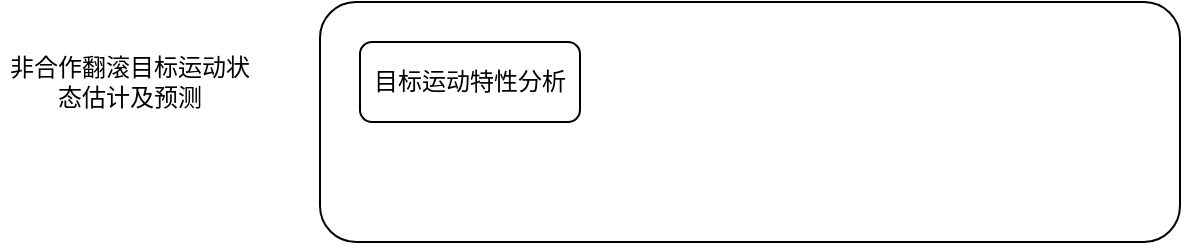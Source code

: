 <mxfile version="16.6.4" type="github">
  <diagram id="prtHgNgQTEPvFCAcTncT" name="Page-1">
    <mxGraphModel dx="1038" dy="579" grid="1" gridSize="10" guides="1" tooltips="1" connect="1" arrows="1" fold="1" page="1" pageScale="1" pageWidth="827" pageHeight="1169" math="0" shadow="0">
      <root>
        <mxCell id="0" />
        <mxCell id="1" parent="0" />
        <mxCell id="xbROvSDmepULWa9lhDUd-1" value="" style="rounded=1;whiteSpace=wrap;html=1;" vertex="1" parent="1">
          <mxGeometry x="230" y="70" width="430" height="120" as="geometry" />
        </mxCell>
        <mxCell id="xbROvSDmepULWa9lhDUd-2" value="非合作翻滚目标运动状态估计及预测" style="text;html=1;strokeColor=none;fillColor=none;align=center;verticalAlign=middle;whiteSpace=wrap;rounded=0;" vertex="1" parent="1">
          <mxGeometry x="70" y="95" width="130" height="30" as="geometry" />
        </mxCell>
        <mxCell id="xbROvSDmepULWa9lhDUd-3" value="目标运动特性分析" style="rounded=1;whiteSpace=wrap;html=1;" vertex="1" parent="1">
          <mxGeometry x="250" y="90" width="110" height="40" as="geometry" />
        </mxCell>
      </root>
    </mxGraphModel>
  </diagram>
</mxfile>
